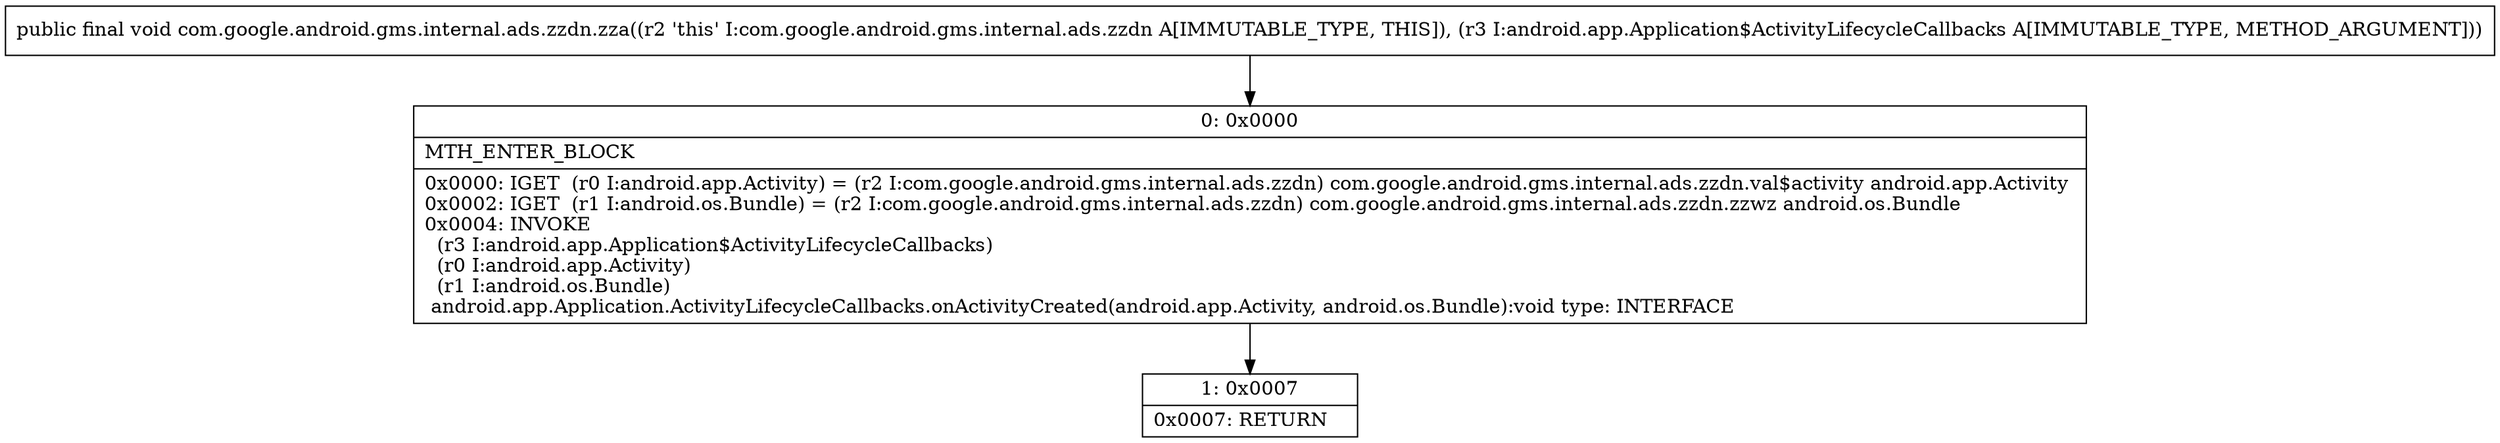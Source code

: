digraph "CFG forcom.google.android.gms.internal.ads.zzdn.zza(Landroid\/app\/Application$ActivityLifecycleCallbacks;)V" {
Node_0 [shape=record,label="{0\:\ 0x0000|MTH_ENTER_BLOCK\l|0x0000: IGET  (r0 I:android.app.Activity) = (r2 I:com.google.android.gms.internal.ads.zzdn) com.google.android.gms.internal.ads.zzdn.val$activity android.app.Activity \l0x0002: IGET  (r1 I:android.os.Bundle) = (r2 I:com.google.android.gms.internal.ads.zzdn) com.google.android.gms.internal.ads.zzdn.zzwz android.os.Bundle \l0x0004: INVOKE  \l  (r3 I:android.app.Application$ActivityLifecycleCallbacks)\l  (r0 I:android.app.Activity)\l  (r1 I:android.os.Bundle)\l android.app.Application.ActivityLifecycleCallbacks.onActivityCreated(android.app.Activity, android.os.Bundle):void type: INTERFACE \l}"];
Node_1 [shape=record,label="{1\:\ 0x0007|0x0007: RETURN   \l}"];
MethodNode[shape=record,label="{public final void com.google.android.gms.internal.ads.zzdn.zza((r2 'this' I:com.google.android.gms.internal.ads.zzdn A[IMMUTABLE_TYPE, THIS]), (r3 I:android.app.Application$ActivityLifecycleCallbacks A[IMMUTABLE_TYPE, METHOD_ARGUMENT])) }"];
MethodNode -> Node_0;
Node_0 -> Node_1;
}

